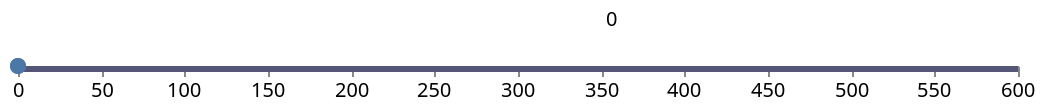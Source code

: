 {
  "$schema": "https://vega.github.io/schema/vega/v5.json",
  "description": "A timeline visualization with a custom range from 0 to 600.",
  "width": 500,
  "height": 20,
  "padding": 5,
  "signals": [
    {
      "name": "count",
      "value": 0,
      "on":[
        {"events": "dblclick", "update": "count + 1"}
      ]
    },
    {
      "name": "brushX", "value": 0,
      "on": [
        {
          "events": "mousedown",
          "update": "[x(), x()]"
        },
        {
          "events": "[mousedown, window:mouseup] > window:mousemove",
          "update": "[brushX[0], clamp(x(), 0, width)]"
        }
      ]
    }
  ],
  
  "data": [
    {
      "name": "timeLine",
      "values": [
        {
          "label": "interval",
          "enter": 0,
          "leave": 600
        }
      ]
    }
  ],

  "scales": [
    {
      "name": "xscale",
      "type": "linear",
      "range": "width",
      "round": true,
      "domain": [0, 600]
    }
  ],

  "axes": [
    {"orient": "bottom", "scale": "xscale", "format": "d"}
  ],

  "marks": [
    {
      "type": "rect",
      "from": {"data": "timeLine"},
      "encode": {
        "enter": {
          "x": {"scale": "xscale", "field": "enter"},
          "x2": {"scale": "xscale", "field": "leave"},
          "y": {"value": 20},
          "height": {"value": 3},
          "fill": {"value": "#557"}
        }
      }
    },
    {
      "type": "rect",
      "name": "brush",
      "encode": {
        "enter":{
          "fill":{"value":"transparent"}
        },
        "update": {
          "x": {"signal": "brushX[0]"},
          "x2": {"signal": "brushX[1]"}
        }
      }
    },
    {
      "type": "rect",
      "encode": {
        "enter": {
          "fill": {"value": "#eee"}
        },
        "update":{
          "x": {"signal": "brushX[0]"},
          "x2": {"signal": "brushX[1]"}
        }
      }

    },
    {
      "type": "symbol",
      "encode": {
        "enter": {
          "x": {"value": 0},
          "y": {"value": 20}
        },
        "update":{
          "x": {"signal": "brushX[0]"}
        }
      }
    },
    {
      "type": "symbol",
      "encode": {
        "enter": {
          "x": {"value": 600},
          "y": {"value": 20}
        },
        "update":{
          "x": {"signal": "brushX[1]"}
        }
      }
    },
    {
      "type": "text",
      "encode": {
        "update": {
          "x": {"value": 300},
          "y": {"value": 0},
          "fill": {"value": "black"},
          "fontSize": {"value": 10},
          "align": {"value": "right"},
          "text": {"signal": "brushX"}
        }
      }
    }
  ]
}
